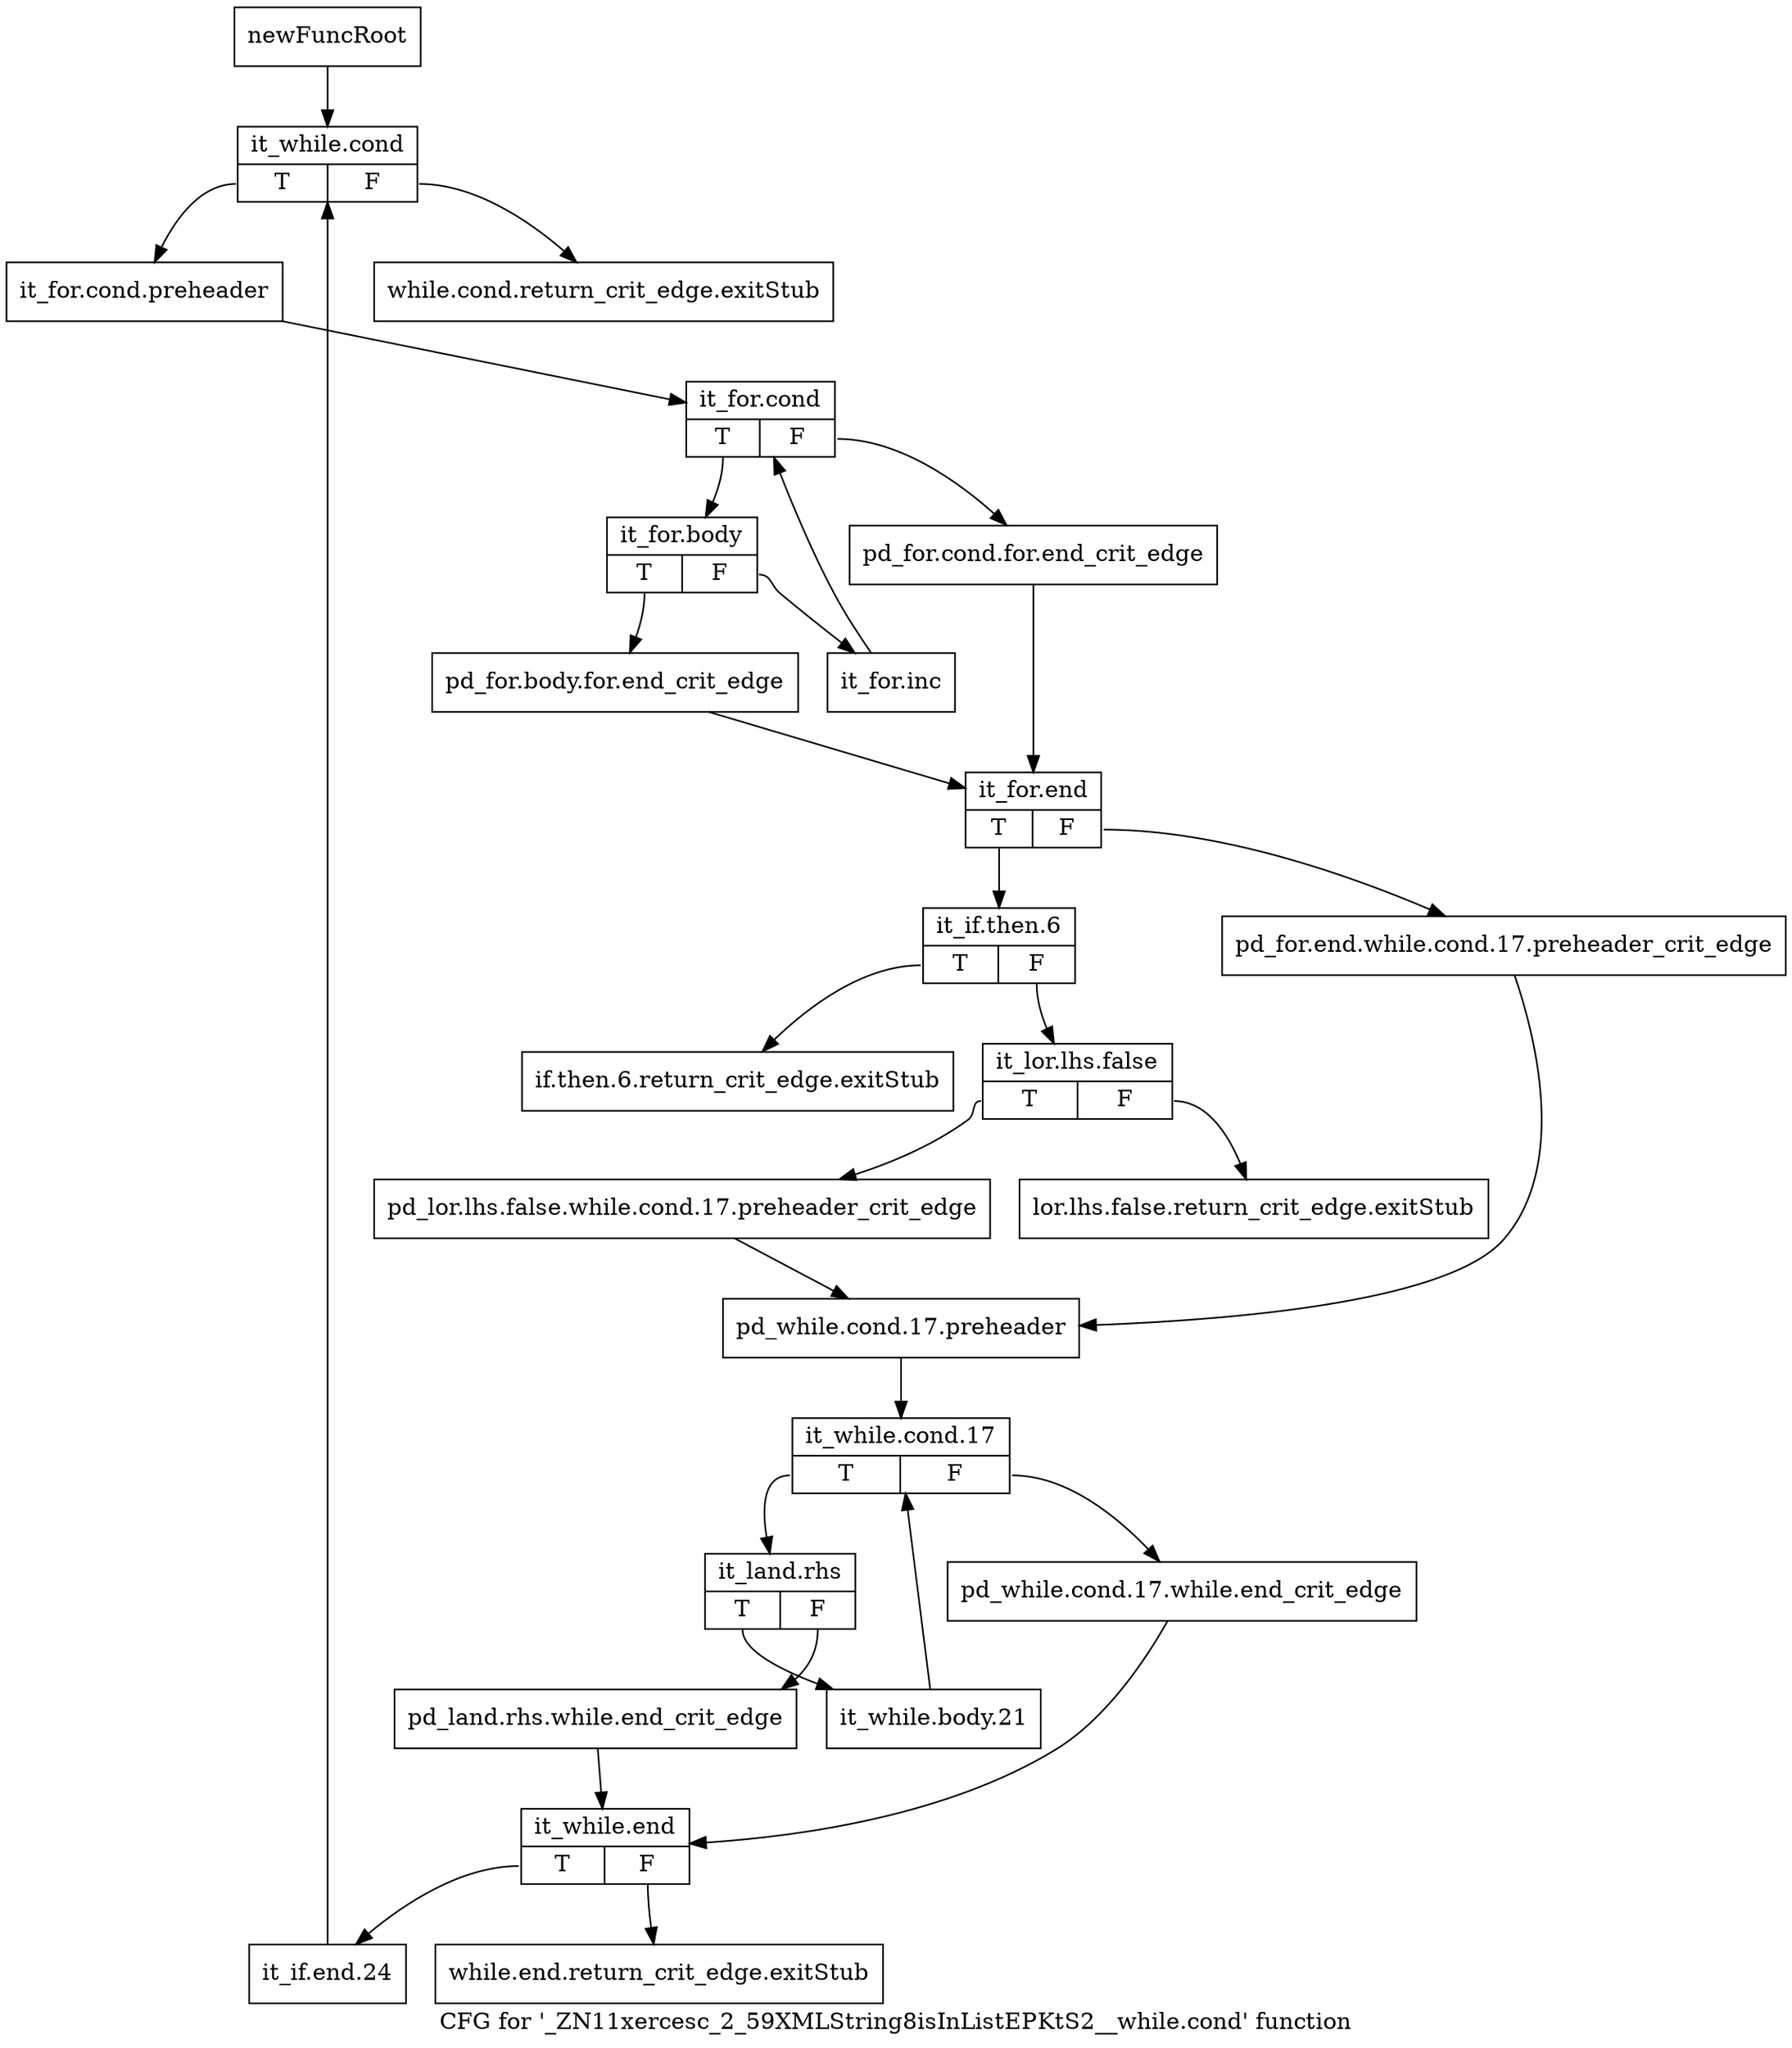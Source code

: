 digraph "CFG for '_ZN11xercesc_2_59XMLString8isInListEPKtS2__while.cond' function" {
	label="CFG for '_ZN11xercesc_2_59XMLString8isInListEPKtS2__while.cond' function";

	Node0x9b6f0a0 [shape=record,label="{newFuncRoot}"];
	Node0x9b6f0a0 -> Node0x9b6f230;
	Node0x9b6f0f0 [shape=record,label="{while.cond.return_crit_edge.exitStub}"];
	Node0x9b6f140 [shape=record,label="{if.then.6.return_crit_edge.exitStub}"];
	Node0x9b6f190 [shape=record,label="{lor.lhs.false.return_crit_edge.exitStub}"];
	Node0x9b6f1e0 [shape=record,label="{while.end.return_crit_edge.exitStub}"];
	Node0x9b6f230 [shape=record,label="{it_while.cond|{<s0>T|<s1>F}}"];
	Node0x9b6f230:s0 -> Node0x9b6f280;
	Node0x9b6f230:s1 -> Node0x9b6f0f0;
	Node0x9b6f280 [shape=record,label="{it_for.cond.preheader}"];
	Node0x9b6f280 -> Node0x9b6f2d0;
	Node0x9b6f2d0 [shape=record,label="{it_for.cond|{<s0>T|<s1>F}}"];
	Node0x9b6f2d0:s0 -> Node0x9b6f370;
	Node0x9b6f2d0:s1 -> Node0x9b6f320;
	Node0x9b6f320 [shape=record,label="{pd_for.cond.for.end_crit_edge}"];
	Node0x9b6f320 -> Node0x9b6f460;
	Node0x9b6f370 [shape=record,label="{it_for.body|{<s0>T|<s1>F}}"];
	Node0x9b6f370:s0 -> Node0x9b6f410;
	Node0x9b6f370:s1 -> Node0x9b6f3c0;
	Node0x9b6f3c0 [shape=record,label="{it_for.inc}"];
	Node0x9b6f3c0 -> Node0x9b6f2d0;
	Node0x9b6f410 [shape=record,label="{pd_for.body.for.end_crit_edge}"];
	Node0x9b6f410 -> Node0x9b6f460;
	Node0x9b6f460 [shape=record,label="{it_for.end|{<s0>T|<s1>F}}"];
	Node0x9b6f460:s0 -> Node0x9b6f500;
	Node0x9b6f460:s1 -> Node0x9b6f4b0;
	Node0x9b6f4b0 [shape=record,label="{pd_for.end.while.cond.17.preheader_crit_edge}"];
	Node0x9b6f4b0 -> Node0x9b6f5f0;
	Node0x9b6f500 [shape=record,label="{it_if.then.6|{<s0>T|<s1>F}}"];
	Node0x9b6f500:s0 -> Node0x9b6f140;
	Node0x9b6f500:s1 -> Node0x9b6f550;
	Node0x9b6f550 [shape=record,label="{it_lor.lhs.false|{<s0>T|<s1>F}}"];
	Node0x9b6f550:s0 -> Node0x9b6f5a0;
	Node0x9b6f550:s1 -> Node0x9b6f190;
	Node0x9b6f5a0 [shape=record,label="{pd_lor.lhs.false.while.cond.17.preheader_crit_edge}"];
	Node0x9b6f5a0 -> Node0x9b6f5f0;
	Node0x9b6f5f0 [shape=record,label="{pd_while.cond.17.preheader}"];
	Node0x9b6f5f0 -> Node0x9b6f640;
	Node0x9b6f640 [shape=record,label="{it_while.cond.17|{<s0>T|<s1>F}}"];
	Node0x9b6f640:s0 -> Node0x9b6f6e0;
	Node0x9b6f640:s1 -> Node0x9b6f690;
	Node0x9b6f690 [shape=record,label="{pd_while.cond.17.while.end_crit_edge}"];
	Node0x9b6f690 -> Node0x9b6f780;
	Node0x9b6f6e0 [shape=record,label="{it_land.rhs|{<s0>T|<s1>F}}"];
	Node0x9b6f6e0:s0 -> Node0x9b6f820;
	Node0x9b6f6e0:s1 -> Node0x9b6f730;
	Node0x9b6f730 [shape=record,label="{pd_land.rhs.while.end_crit_edge}"];
	Node0x9b6f730 -> Node0x9b6f780;
	Node0x9b6f780 [shape=record,label="{it_while.end|{<s0>T|<s1>F}}"];
	Node0x9b6f780:s0 -> Node0x9b6f7d0;
	Node0x9b6f780:s1 -> Node0x9b6f1e0;
	Node0x9b6f7d0 [shape=record,label="{it_if.end.24}"];
	Node0x9b6f7d0 -> Node0x9b6f230;
	Node0x9b6f820 [shape=record,label="{it_while.body.21}"];
	Node0x9b6f820 -> Node0x9b6f640;
}
